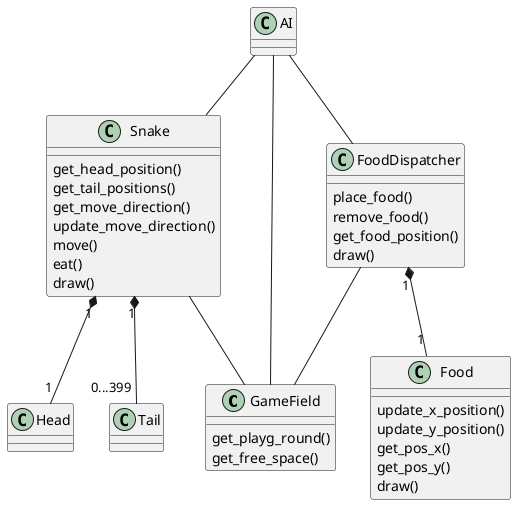 @startuml

class GameField{

get_playg_round()
get_free_space()


}

class Snake{

get_head_position()
get_tail_positions()
get_move_direction()
update_move_direction()
move()
eat()
draw()
}

class Head{
}
class Tail{
}

class Food{
update_x_position()
update_y_position()
get_pos_x()
get_pos_y()
draw()
}

class FoodDispatcher{
place_food()
remove_food()
get_food_position()
draw()
}

class AI{
}


Snake "1" *-- "1" Head
Snake "1" *-- "0...399" Tail
FoodDispatcher "1" *-- "1" Food

AI -- Snake
AI -- FoodDispatcher

FoodDispatcher -- GameField
Snake -- GameField
AI -- GameField


@enduml